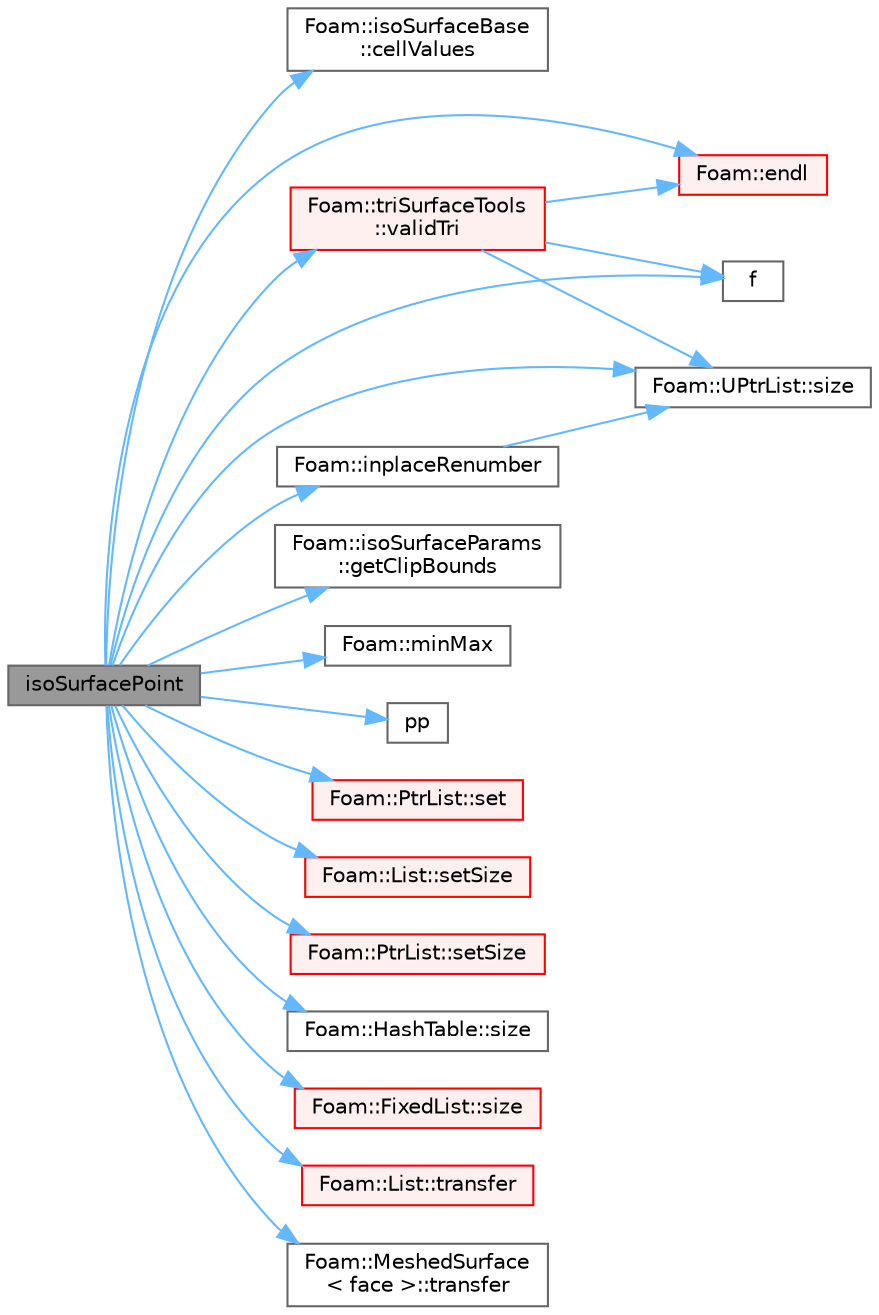 digraph "isoSurfacePoint"
{
 // LATEX_PDF_SIZE
  bgcolor="transparent";
  edge [fontname=Helvetica,fontsize=10,labelfontname=Helvetica,labelfontsize=10];
  node [fontname=Helvetica,fontsize=10,shape=box,height=0.2,width=0.4];
  rankdir="LR";
  Node1 [id="Node000001",label="isoSurfacePoint",height=0.2,width=0.4,color="gray40", fillcolor="grey60", style="filled", fontcolor="black",tooltip=" "];
  Node1 -> Node2 [id="edge1_Node000001_Node000002",color="steelblue1",style="solid",tooltip=" "];
  Node2 [id="Node000002",label="Foam::isoSurfaceBase\l::cellValues",height=0.2,width=0.4,color="grey40", fillcolor="white", style="filled",URL="$classFoam_1_1isoSurfaceBase.html#a5bbba736b776344be64ee0b3c8bf8017",tooltip=" "];
  Node1 -> Node3 [id="edge2_Node000001_Node000003",color="steelblue1",style="solid",tooltip=" "];
  Node3 [id="Node000003",label="Foam::endl",height=0.2,width=0.4,color="red", fillcolor="#FFF0F0", style="filled",URL="$namespaceFoam.html#a7d5eca45a323264dc5fe811500ebda47",tooltip=" "];
  Node1 -> Node7 [id="edge3_Node000001_Node000007",color="steelblue1",style="solid",tooltip=" "];
  Node7 [id="Node000007",label="f",height=0.2,width=0.4,color="grey40", fillcolor="white", style="filled",URL="$readKivaGrid_8H.html#a888be93833ac7a23170555c69c690288",tooltip=" "];
  Node1 -> Node8 [id="edge4_Node000001_Node000008",color="steelblue1",style="solid",tooltip=" "];
  Node8 [id="Node000008",label="Foam::isoSurfaceParams\l::getClipBounds",height=0.2,width=0.4,color="grey40", fillcolor="white", style="filled",URL="$classFoam_1_1isoSurfaceParams.html#a56c94225fa0a2925e7c04cf6e5e37321",tooltip=" "];
  Node1 -> Node9 [id="edge5_Node000001_Node000009",color="steelblue1",style="solid",tooltip=" "];
  Node9 [id="Node000009",label="Foam::inplaceRenumber",height=0.2,width=0.4,color="grey40", fillcolor="white", style="filled",URL="$namespaceFoam.html#a16337b512fc31dd510d929a789207d87",tooltip=" "];
  Node9 -> Node10 [id="edge6_Node000009_Node000010",color="steelblue1",style="solid",tooltip=" "];
  Node10 [id="Node000010",label="Foam::UPtrList::size",height=0.2,width=0.4,color="grey40", fillcolor="white", style="filled",URL="$classFoam_1_1UPtrList.html#a95603446b248fe1ecf5dc59bcc2eaff0",tooltip=" "];
  Node1 -> Node11 [id="edge7_Node000001_Node000011",color="steelblue1",style="solid",tooltip=" "];
  Node11 [id="Node000011",label="Foam::minMax",height=0.2,width=0.4,color="grey40", fillcolor="white", style="filled",URL="$namespaceFoam.html#a7948b58cfec7d24508044768edb2704d",tooltip=" "];
  Node1 -> Node12 [id="edge8_Node000001_Node000012",color="steelblue1",style="solid",tooltip=" "];
  Node12 [id="Node000012",label="pp",height=0.2,width=0.4,color="grey40", fillcolor="white", style="filled",URL="$checkPatchTopology_8H.html#a62bd17b324c5b9481f03d4b6d6e09f88",tooltip=" "];
  Node1 -> Node13 [id="edge9_Node000001_Node000013",color="steelblue1",style="solid",tooltip=" "];
  Node13 [id="Node000013",label="Foam::PtrList::set",height=0.2,width=0.4,color="red", fillcolor="#FFF0F0", style="filled",URL="$classFoam_1_1PtrList.html#a0e0a32f842b05e1d69f10292dc27198a",tooltip=" "];
  Node1 -> Node16 [id="edge10_Node000001_Node000016",color="steelblue1",style="solid",tooltip=" "];
  Node16 [id="Node000016",label="Foam::List::setSize",height=0.2,width=0.4,color="red", fillcolor="#FFF0F0", style="filled",URL="$classFoam_1_1List.html#a1a7984b90f8855606fc18a92a71fa99f",tooltip=" "];
  Node1 -> Node18 [id="edge11_Node000001_Node000018",color="steelblue1",style="solid",tooltip=" "];
  Node18 [id="Node000018",label="Foam::PtrList::setSize",height=0.2,width=0.4,color="red", fillcolor="#FFF0F0", style="filled",URL="$classFoam_1_1PtrList.html#a69101c7616426ea26b33577a730b73e8",tooltip=" "];
  Node1 -> Node20 [id="edge12_Node000001_Node000020",color="steelblue1",style="solid",tooltip=" "];
  Node20 [id="Node000020",label="Foam::HashTable::size",height=0.2,width=0.4,color="grey40", fillcolor="white", style="filled",URL="$classFoam_1_1HashTable.html#abc296a9a9358ca1777de98c15a4d7816",tooltip=" "];
  Node1 -> Node10 [id="edge13_Node000001_Node000010",color="steelblue1",style="solid",tooltip=" "];
  Node1 -> Node21 [id="edge14_Node000001_Node000021",color="steelblue1",style="solid",tooltip=" "];
  Node21 [id="Node000021",label="Foam::FixedList::size",height=0.2,width=0.4,color="red", fillcolor="#FFF0F0", style="filled",URL="$classFoam_1_1FixedList.html#a2b667158ffbfed205933b7ff75d56541",tooltip=" "];
  Node1 -> Node23 [id="edge15_Node000001_Node000023",color="steelblue1",style="solid",tooltip=" "];
  Node23 [id="Node000023",label="Foam::List::transfer",height=0.2,width=0.4,color="red", fillcolor="#FFF0F0", style="filled",URL="$classFoam_1_1List.html#a12194004a66b30e6dfd3d9faa83f6b5a",tooltip=" "];
  Node1 -> Node25 [id="edge16_Node000001_Node000025",color="steelblue1",style="solid",tooltip=" "];
  Node25 [id="Node000025",label="Foam::MeshedSurface\l\< face \>::transfer",height=0.2,width=0.4,color="grey40", fillcolor="white", style="filled",URL="$classFoam_1_1MeshedSurface.html#a6786146dd6a2b7aa567de5d92c8937f1",tooltip=" "];
  Node1 -> Node26 [id="edge17_Node000001_Node000026",color="steelblue1",style="solid",tooltip=" "];
  Node26 [id="Node000026",label="Foam::triSurfaceTools\l::validTri",height=0.2,width=0.4,color="red", fillcolor="#FFF0F0", style="filled",URL="$classFoam_1_1triSurfaceTools.html#a1da34046a5d9ce6f30165e7c9f0e560b",tooltip=" "];
  Node26 -> Node3 [id="edge18_Node000026_Node000003",color="steelblue1",style="solid",tooltip=" "];
  Node26 -> Node7 [id="edge19_Node000026_Node000007",color="steelblue1",style="solid",tooltip=" "];
  Node26 -> Node10 [id="edge20_Node000026_Node000010",color="steelblue1",style="solid",tooltip=" "];
}
